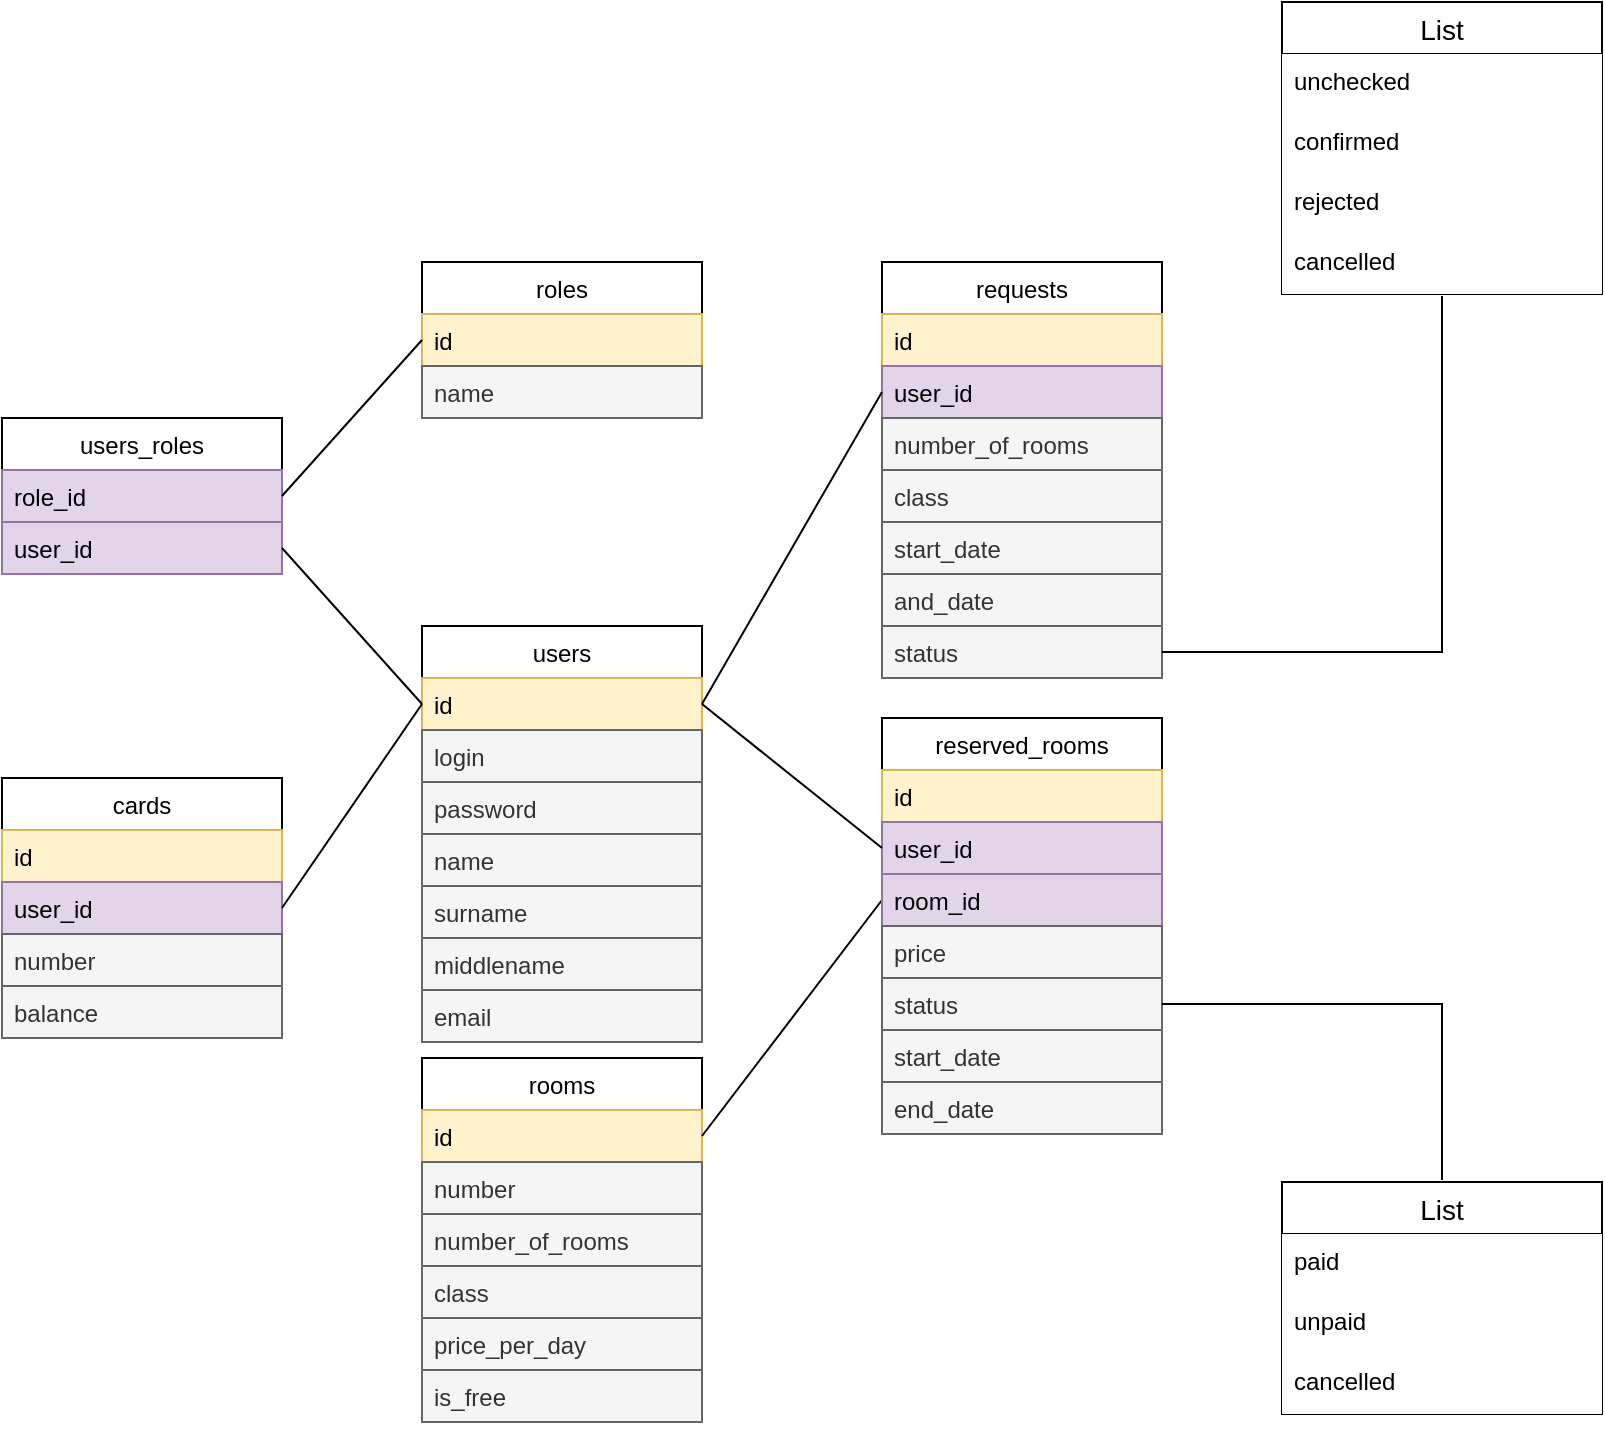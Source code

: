<mxfile version="14.7.4" type="embed"><diagram id="wFvefsIL0ojLdiCR4RyT" name="Page-1"><mxGraphModel dx="925" dy="644" grid="1" gridSize="10" guides="1" tooltips="1" connect="1" arrows="1" fold="1" page="1" pageScale="1" pageWidth="827" pageHeight="1169" math="0" shadow="0"><root><mxCell id="0"/><mxCell id="1" parent="0"/><mxCell id="2EfxvqZbN9Tx3ir7eFEx-1" value="users" style="swimlane;fontStyle=0;childLayout=stackLayout;horizontal=1;startSize=26;horizontalStack=0;resizeParent=1;resizeParentMax=0;resizeLast=0;collapsible=1;marginBottom=0;" parent="1" vertex="1"><mxGeometry x="220" y="332" width="140" height="208" as="geometry"/></mxCell><mxCell id="2EfxvqZbN9Tx3ir7eFEx-2" value="id" style="text;strokeColor=#d6b656;fillColor=#fff2cc;align=left;verticalAlign=top;spacingLeft=4;spacingRight=4;overflow=hidden;rotatable=0;points=[[0,0.5],[1,0.5]];portConstraint=eastwest;" parent="2EfxvqZbN9Tx3ir7eFEx-1" vertex="1"><mxGeometry y="26" width="140" height="26" as="geometry"/></mxCell><mxCell id="3" value="login" style="text;strokeColor=#666666;fillColor=#f5f5f5;align=left;verticalAlign=top;spacingLeft=4;spacingRight=4;overflow=hidden;rotatable=0;points=[[0,0.5],[1,0.5]];portConstraint=eastwest;fontColor=#333333;" parent="2EfxvqZbN9Tx3ir7eFEx-1" vertex="1"><mxGeometry y="52" width="140" height="26" as="geometry"/></mxCell><mxCell id="4" value="password" style="text;strokeColor=#666666;fillColor=#f5f5f5;align=left;verticalAlign=top;spacingLeft=4;spacingRight=4;overflow=hidden;rotatable=0;points=[[0,0.5],[1,0.5]];portConstraint=eastwest;fontColor=#333333;" parent="2EfxvqZbN9Tx3ir7eFEx-1" vertex="1"><mxGeometry y="78" width="140" height="26" as="geometry"/></mxCell><mxCell id="2EfxvqZbN9Tx3ir7eFEx-10" value="name" style="text;strokeColor=#666666;fillColor=#f5f5f5;align=left;verticalAlign=top;spacingLeft=4;spacingRight=4;overflow=hidden;rotatable=0;points=[[0,0.5],[1,0.5]];portConstraint=eastwest;fontColor=#333333;" parent="2EfxvqZbN9Tx3ir7eFEx-1" vertex="1"><mxGeometry y="104" width="140" height="26" as="geometry"/></mxCell><mxCell id="2EfxvqZbN9Tx3ir7eFEx-11" value="surname" style="text;strokeColor=#666666;fillColor=#f5f5f5;align=left;verticalAlign=top;spacingLeft=4;spacingRight=4;overflow=hidden;rotatable=0;points=[[0,0.5],[1,0.5]];portConstraint=eastwest;fontColor=#333333;" parent="2EfxvqZbN9Tx3ir7eFEx-1" vertex="1"><mxGeometry y="130" width="140" height="26" as="geometry"/></mxCell><mxCell id="2EfxvqZbN9Tx3ir7eFEx-12" value="middlename" style="text;strokeColor=#666666;fillColor=#f5f5f5;align=left;verticalAlign=top;spacingLeft=4;spacingRight=4;overflow=hidden;rotatable=0;points=[[0,0.5],[1,0.5]];portConstraint=eastwest;fontColor=#333333;" parent="2EfxvqZbN9Tx3ir7eFEx-1" vertex="1"><mxGeometry y="156" width="140" height="26" as="geometry"/></mxCell><mxCell id="IveBiRxqO5vdpKggcDoV-33" value="email" style="text;strokeColor=#666666;fillColor=#f5f5f5;align=left;verticalAlign=top;spacingLeft=4;spacingRight=4;overflow=hidden;rotatable=0;points=[[0,0.5],[1,0.5]];portConstraint=eastwest;fontColor=#333333;" parent="2EfxvqZbN9Tx3ir7eFEx-1" vertex="1"><mxGeometry y="182" width="140" height="26" as="geometry"/></mxCell><mxCell id="2EfxvqZbN9Tx3ir7eFEx-14" value="rooms" style="swimlane;fontStyle=0;childLayout=stackLayout;horizontal=1;startSize=26;horizontalStack=0;resizeParent=1;resizeParentMax=0;resizeLast=0;collapsible=1;marginBottom=0;" parent="1" vertex="1"><mxGeometry x="220" y="548" width="140" height="182" as="geometry"/></mxCell><mxCell id="2EfxvqZbN9Tx3ir7eFEx-15" value="id" style="text;strokeColor=#d6b656;fillColor=#fff2cc;align=left;verticalAlign=top;spacingLeft=4;spacingRight=4;overflow=hidden;rotatable=0;points=[[0,0.5],[1,0.5]];portConstraint=eastwest;" parent="2EfxvqZbN9Tx3ir7eFEx-14" vertex="1"><mxGeometry y="26" width="140" height="26" as="geometry"/></mxCell><mxCell id="IveBiRxqO5vdpKggcDoV-6" value="number" style="text;strokeColor=#666666;fillColor=#f5f5f5;align=left;verticalAlign=top;spacingLeft=4;spacingRight=4;overflow=hidden;rotatable=0;points=[[0,0.5],[1,0.5]];portConstraint=eastwest;fontColor=#333333;" parent="2EfxvqZbN9Tx3ir7eFEx-14" vertex="1"><mxGeometry y="52" width="140" height="26" as="geometry"/></mxCell><mxCell id="2EfxvqZbN9Tx3ir7eFEx-16" value="number_of_rooms" style="text;strokeColor=#666666;fillColor=#f5f5f5;align=left;verticalAlign=top;spacingLeft=4;spacingRight=4;overflow=hidden;rotatable=0;points=[[0,0.5],[1,0.5]];portConstraint=eastwest;fontColor=#333333;" parent="2EfxvqZbN9Tx3ir7eFEx-14" vertex="1"><mxGeometry y="78" width="140" height="26" as="geometry"/></mxCell><mxCell id="2EfxvqZbN9Tx3ir7eFEx-17" value="class" style="text;strokeColor=#666666;fillColor=#f5f5f5;align=left;verticalAlign=top;spacingLeft=4;spacingRight=4;overflow=hidden;rotatable=0;points=[[0,0.5],[1,0.5]];portConstraint=eastwest;fontColor=#333333;" parent="2EfxvqZbN9Tx3ir7eFEx-14" vertex="1"><mxGeometry y="104" width="140" height="26" as="geometry"/></mxCell><mxCell id="IveBiRxqO5vdpKggcDoV-7" value="price_per_day" style="text;strokeColor=#666666;fillColor=#f5f5f5;align=left;verticalAlign=top;spacingLeft=4;spacingRight=4;overflow=hidden;rotatable=0;points=[[0,0.5],[1,0.5]];portConstraint=eastwest;fontColor=#333333;" parent="2EfxvqZbN9Tx3ir7eFEx-14" vertex="1"><mxGeometry y="130" width="140" height="26" as="geometry"/></mxCell><mxCell id="IveBiRxqO5vdpKggcDoV-5" value="is_free" style="text;strokeColor=#666666;fillColor=#f5f5f5;align=left;verticalAlign=top;spacingLeft=4;spacingRight=4;overflow=hidden;rotatable=0;points=[[0,0.5],[1,0.5]];portConstraint=eastwest;fontColor=#333333;" parent="2EfxvqZbN9Tx3ir7eFEx-14" vertex="1"><mxGeometry y="156" width="140" height="26" as="geometry"/></mxCell><mxCell id="2EfxvqZbN9Tx3ir7eFEx-20" value="requests" style="swimlane;fontStyle=0;childLayout=stackLayout;horizontal=1;startSize=26;horizontalStack=0;resizeParent=1;resizeParentMax=0;resizeLast=0;collapsible=1;marginBottom=0;" parent="1" vertex="1"><mxGeometry x="450" y="150" width="140" height="208" as="geometry"/></mxCell><mxCell id="2EfxvqZbN9Tx3ir7eFEx-21" value="id" style="text;strokeColor=#d6b656;fillColor=#fff2cc;align=left;verticalAlign=top;spacingLeft=4;spacingRight=4;overflow=hidden;rotatable=0;points=[[0,0.5],[1,0.5]];portConstraint=eastwest;" parent="2EfxvqZbN9Tx3ir7eFEx-20" vertex="1"><mxGeometry y="26" width="140" height="26" as="geometry"/></mxCell><mxCell id="2EfxvqZbN9Tx3ir7eFEx-22" value="user_id" style="text;strokeColor=#9673a6;fillColor=#e1d5e7;align=left;verticalAlign=top;spacingLeft=4;spacingRight=4;overflow=hidden;rotatable=0;points=[[0,0.5],[1,0.5]];portConstraint=eastwest;" parent="2EfxvqZbN9Tx3ir7eFEx-20" vertex="1"><mxGeometry y="52" width="140" height="26" as="geometry"/></mxCell><mxCell id="IveBiRxqO5vdpKggcDoV-2" value="number_of_rooms" style="text;strokeColor=#666666;fillColor=#f5f5f5;align=left;verticalAlign=top;spacingLeft=4;spacingRight=4;overflow=hidden;rotatable=0;points=[[0,0.5],[1,0.5]];portConstraint=eastwest;fontColor=#333333;" parent="2EfxvqZbN9Tx3ir7eFEx-20" vertex="1"><mxGeometry y="78" width="140" height="26" as="geometry"/></mxCell><mxCell id="IveBiRxqO5vdpKggcDoV-3" value="class" style="text;strokeColor=#666666;fillColor=#f5f5f5;align=left;verticalAlign=top;spacingLeft=4;spacingRight=4;overflow=hidden;rotatable=0;points=[[0,0.5],[1,0.5]];portConstraint=eastwest;fontColor=#333333;" parent="2EfxvqZbN9Tx3ir7eFEx-20" vertex="1"><mxGeometry y="104" width="140" height="26" as="geometry"/></mxCell><mxCell id="IveBiRxqO5vdpKggcDoV-4" value="start_date" style="text;strokeColor=#666666;fillColor=#f5f5f5;align=left;verticalAlign=top;spacingLeft=4;spacingRight=4;overflow=hidden;rotatable=0;points=[[0,0.5],[1,0.5]];portConstraint=eastwest;fontColor=#333333;" parent="2EfxvqZbN9Tx3ir7eFEx-20" vertex="1"><mxGeometry y="130" width="140" height="26" as="geometry"/></mxCell><mxCell id="IveBiRxqO5vdpKggcDoV-30" value="and_date" style="text;strokeColor=#666666;fillColor=#f5f5f5;align=left;verticalAlign=top;spacingLeft=4;spacingRight=4;overflow=hidden;rotatable=0;points=[[0,0.5],[1,0.5]];portConstraint=eastwest;fontColor=#333333;" parent="2EfxvqZbN9Tx3ir7eFEx-20" vertex="1"><mxGeometry y="156" width="140" height="26" as="geometry"/></mxCell><mxCell id="IveBiRxqO5vdpKggcDoV-1" value="status" style="text;strokeColor=#666666;fillColor=#f5f5f5;align=left;verticalAlign=top;spacingLeft=4;spacingRight=4;overflow=hidden;rotatable=0;points=[[0,0.5],[1,0.5]];portConstraint=eastwest;fontColor=#333333;" parent="2EfxvqZbN9Tx3ir7eFEx-20" vertex="1"><mxGeometry y="182" width="140" height="26" as="geometry"/></mxCell><mxCell id="2EfxvqZbN9Tx3ir7eFEx-26" value="roles" style="swimlane;fontStyle=0;childLayout=stackLayout;horizontal=1;startSize=26;horizontalStack=0;resizeParent=1;resizeParentMax=0;resizeLast=0;collapsible=1;marginBottom=0;" parent="1" vertex="1"><mxGeometry x="220" y="150" width="140" height="78" as="geometry"/></mxCell><mxCell id="2EfxvqZbN9Tx3ir7eFEx-27" value="id" style="text;strokeColor=#d6b656;fillColor=#fff2cc;align=left;verticalAlign=top;spacingLeft=4;spacingRight=4;overflow=hidden;rotatable=0;points=[[0,0.5],[1,0.5]];portConstraint=eastwest;" parent="2EfxvqZbN9Tx3ir7eFEx-26" vertex="1"><mxGeometry y="26" width="140" height="26" as="geometry"/></mxCell><mxCell id="2EfxvqZbN9Tx3ir7eFEx-28" value="name" style="text;strokeColor=#666666;fillColor=#f5f5f5;align=left;verticalAlign=top;spacingLeft=4;spacingRight=4;overflow=hidden;rotatable=0;points=[[0,0.5],[1,0.5]];portConstraint=eastwest;fontColor=#333333;" parent="2EfxvqZbN9Tx3ir7eFEx-26" vertex="1"><mxGeometry y="52" width="140" height="26" as="geometry"/></mxCell><mxCell id="2EfxvqZbN9Tx3ir7eFEx-30" value="users_roles" style="swimlane;fontStyle=0;childLayout=stackLayout;horizontal=1;startSize=26;horizontalStack=0;resizeParent=1;resizeParentMax=0;resizeLast=0;collapsible=1;marginBottom=0;" parent="1" vertex="1"><mxGeometry x="10" y="228" width="140" height="78" as="geometry"/></mxCell><mxCell id="2EfxvqZbN9Tx3ir7eFEx-33" value="role_id" style="text;strokeColor=#9673a6;fillColor=#e1d5e7;align=left;verticalAlign=top;spacingLeft=4;spacingRight=4;overflow=hidden;rotatable=0;points=[[0,0.5],[1,0.5]];portConstraint=eastwest;" parent="2EfxvqZbN9Tx3ir7eFEx-30" vertex="1"><mxGeometry y="26" width="140" height="26" as="geometry"/></mxCell><mxCell id="2EfxvqZbN9Tx3ir7eFEx-32" value="user_id" style="text;strokeColor=#9673a6;fillColor=#e1d5e7;align=left;verticalAlign=top;spacingLeft=4;spacingRight=4;overflow=hidden;rotatable=0;points=[[0,0.5],[1,0.5]];portConstraint=eastwest;" parent="2EfxvqZbN9Tx3ir7eFEx-30" vertex="1"><mxGeometry y="52" width="140" height="26" as="geometry"/></mxCell><mxCell id="2EfxvqZbN9Tx3ir7eFEx-35" value="" style="endArrow=none;html=1;rounded=0;entryX=0;entryY=0.5;entryDx=0;entryDy=0;exitX=1;exitY=0.5;exitDx=0;exitDy=0;" parent="1" source="2EfxvqZbN9Tx3ir7eFEx-33" target="2EfxvqZbN9Tx3ir7eFEx-27" edge="1"><mxGeometry width="50" height="50" relative="1" as="geometry"><mxPoint x="260" y="458" as="sourcePoint"/><mxPoint x="310" y="408" as="targetPoint"/></mxGeometry></mxCell><mxCell id="2EfxvqZbN9Tx3ir7eFEx-36" value="" style="endArrow=none;html=1;rounded=0;exitX=1;exitY=0.5;exitDx=0;exitDy=0;entryX=0;entryY=0.5;entryDx=0;entryDy=0;" parent="1" source="2EfxvqZbN9Tx3ir7eFEx-32" target="2EfxvqZbN9Tx3ir7eFEx-2" edge="1"><mxGeometry width="50" height="50" relative="1" as="geometry"><mxPoint x="260" y="458" as="sourcePoint"/><mxPoint x="310" y="408" as="targetPoint"/></mxGeometry></mxCell><mxCell id="2EfxvqZbN9Tx3ir7eFEx-37" value="" style="endArrow=none;html=1;rounded=0;entryX=1;entryY=0.5;entryDx=0;entryDy=0;exitX=0;exitY=0.5;exitDx=0;exitDy=0;" parent="1" source="2EfxvqZbN9Tx3ir7eFEx-22" target="2EfxvqZbN9Tx3ir7eFEx-2" edge="1"><mxGeometry width="50" height="50" relative="1" as="geometry"><mxPoint x="260" y="458" as="sourcePoint"/><mxPoint x="310" y="408" as="targetPoint"/></mxGeometry></mxCell><mxCell id="2EfxvqZbN9Tx3ir7eFEx-38" value="" style="endArrow=none;html=1;rounded=0;entryX=0;entryY=0.5;entryDx=0;entryDy=0;exitX=1;exitY=0.5;exitDx=0;exitDy=0;" parent="1" source="2EfxvqZbN9Tx3ir7eFEx-15" target="2EfxvqZbN9Tx3ir7eFEx-23" edge="1"><mxGeometry width="50" height="50" relative="1" as="geometry"><mxPoint x="260" y="458" as="sourcePoint"/><mxPoint x="310" y="408" as="targetPoint"/></mxGeometry></mxCell><mxCell id="IveBiRxqO5vdpKggcDoV-12" value="cards" style="swimlane;fontStyle=0;childLayout=stackLayout;horizontal=1;startSize=26;horizontalStack=0;resizeParent=1;resizeParentMax=0;resizeLast=0;collapsible=1;marginBottom=0;" parent="1" vertex="1"><mxGeometry x="10" y="408" width="140" height="130" as="geometry"/></mxCell><mxCell id="IveBiRxqO5vdpKggcDoV-13" value="id" style="text;strokeColor=#d6b656;fillColor=#fff2cc;align=left;verticalAlign=top;spacingLeft=4;spacingRight=4;overflow=hidden;rotatable=0;points=[[0,0.5],[1,0.5]];portConstraint=eastwest;" parent="IveBiRxqO5vdpKggcDoV-12" vertex="1"><mxGeometry y="26" width="140" height="26" as="geometry"/></mxCell><mxCell id="IveBiRxqO5vdpKggcDoV-14" value="user_id" style="text;strokeColor=#9673a6;fillColor=#e1d5e7;align=left;verticalAlign=top;spacingLeft=4;spacingRight=4;overflow=hidden;rotatable=0;points=[[0,0.5],[1,0.5]];portConstraint=eastwest;" parent="IveBiRxqO5vdpKggcDoV-12" vertex="1"><mxGeometry y="52" width="140" height="26" as="geometry"/></mxCell><mxCell id="IveBiRxqO5vdpKggcDoV-15" value="number" style="text;strokeColor=#666666;fillColor=#f5f5f5;align=left;verticalAlign=top;spacingLeft=4;spacingRight=4;overflow=hidden;rotatable=0;points=[[0,0.5],[1,0.5]];portConstraint=eastwest;fontColor=#333333;" parent="IveBiRxqO5vdpKggcDoV-12" vertex="1"><mxGeometry y="78" width="140" height="26" as="geometry"/></mxCell><mxCell id="IveBiRxqO5vdpKggcDoV-16" value="balance" style="text;strokeColor=#666666;fillColor=#f5f5f5;align=left;verticalAlign=top;spacingLeft=4;spacingRight=4;overflow=hidden;rotatable=0;points=[[0,0.5],[1,0.5]];portConstraint=eastwest;fontColor=#333333;" parent="IveBiRxqO5vdpKggcDoV-12" vertex="1"><mxGeometry y="104" width="140" height="26" as="geometry"/></mxCell><mxCell id="IveBiRxqO5vdpKggcDoV-18" value="" style="endArrow=none;html=1;rounded=0;entryX=0;entryY=0.5;entryDx=0;entryDy=0;exitX=1;exitY=0.5;exitDx=0;exitDy=0;" parent="1" source="IveBiRxqO5vdpKggcDoV-12" target="2EfxvqZbN9Tx3ir7eFEx-2" edge="1"><mxGeometry width="50" height="50" relative="1" as="geometry"><mxPoint x="450" y="498" as="sourcePoint"/><mxPoint x="500" y="448" as="targetPoint"/></mxGeometry></mxCell><mxCell id="IveBiRxqO5vdpKggcDoV-20" value="reserved_rooms" style="swimlane;fontStyle=0;childLayout=stackLayout;horizontal=1;startSize=26;horizontalStack=0;resizeParent=1;resizeParentMax=0;resizeLast=0;collapsible=1;marginBottom=0;" parent="1" vertex="1"><mxGeometry x="450" y="378" width="140" height="208" as="geometry"/></mxCell><mxCell id="IveBiRxqO5vdpKggcDoV-21" value="id" style="text;strokeColor=#d6b656;fillColor=#fff2cc;align=left;verticalAlign=top;spacingLeft=4;spacingRight=4;overflow=hidden;rotatable=0;points=[[0,0.5],[1,0.5]];portConstraint=eastwest;" parent="IveBiRxqO5vdpKggcDoV-20" vertex="1"><mxGeometry y="26" width="140" height="26" as="geometry"/></mxCell><mxCell id="IveBiRxqO5vdpKggcDoV-26" value="user_id" style="text;strokeColor=#9673a6;fillColor=#e1d5e7;align=left;verticalAlign=top;spacingLeft=4;spacingRight=4;overflow=hidden;rotatable=0;points=[[0,0.5],[1,0.5]];portConstraint=eastwest;" parent="IveBiRxqO5vdpKggcDoV-20" vertex="1"><mxGeometry y="52" width="140" height="26" as="geometry"/></mxCell><mxCell id="2EfxvqZbN9Tx3ir7eFEx-23" value="room_id" style="text;strokeColor=#9673a6;fillColor=#e1d5e7;align=left;verticalAlign=top;spacingLeft=4;spacingRight=4;overflow=hidden;rotatable=0;points=[[0,0.5],[1,0.5]];portConstraint=eastwest;" parent="IveBiRxqO5vdpKggcDoV-20" vertex="1"><mxGeometry y="78" width="140" height="26" as="geometry"/></mxCell><mxCell id="IveBiRxqO5vdpKggcDoV-32" value="price" style="text;strokeColor=#666666;fillColor=#f5f5f5;align=left;verticalAlign=top;spacingLeft=4;spacingRight=4;overflow=hidden;rotatable=0;points=[[0,0.5],[1,0.5]];portConstraint=eastwest;fontColor=#333333;" parent="IveBiRxqO5vdpKggcDoV-20" vertex="1"><mxGeometry y="104" width="140" height="26" as="geometry"/></mxCell><mxCell id="IveBiRxqO5vdpKggcDoV-28" value="status" style="text;align=left;verticalAlign=top;spacingLeft=4;spacingRight=4;overflow=hidden;rotatable=0;points=[[0,0.5],[1,0.5]];portConstraint=eastwest;fillColor=#f5f5f5;fontColor=#333333;strokeColor=#666666;" parent="IveBiRxqO5vdpKggcDoV-20" vertex="1"><mxGeometry y="130" width="140" height="26" as="geometry"/></mxCell><mxCell id="IveBiRxqO5vdpKggcDoV-29" value="start_date" style="text;align=left;verticalAlign=top;spacingLeft=4;spacingRight=4;overflow=hidden;rotatable=0;points=[[0,0.5],[1,0.5]];portConstraint=eastwest;fillColor=#f5f5f5;fontColor=#333333;strokeColor=#666666;" parent="IveBiRxqO5vdpKggcDoV-20" vertex="1"><mxGeometry y="156" width="140" height="26" as="geometry"/></mxCell><mxCell id="IveBiRxqO5vdpKggcDoV-31" value="end_date" style="text;align=left;verticalAlign=top;spacingLeft=4;spacingRight=4;overflow=hidden;rotatable=0;points=[[0,0.5],[1,0.5]];portConstraint=eastwest;fillColor=#f5f5f5;fontColor=#333333;strokeColor=#666666;" parent="IveBiRxqO5vdpKggcDoV-20" vertex="1"><mxGeometry y="182" width="140" height="26" as="geometry"/></mxCell><mxCell id="IveBiRxqO5vdpKggcDoV-27" value="" style="endArrow=none;html=1;rounded=0;exitX=0;exitY=0.5;exitDx=0;exitDy=0;entryX=1;entryY=0.5;entryDx=0;entryDy=0;" parent="1" source="IveBiRxqO5vdpKggcDoV-26" target="2EfxvqZbN9Tx3ir7eFEx-2" edge="1"><mxGeometry width="50" height="50" relative="1" as="geometry"><mxPoint x="320" y="498" as="sourcePoint"/><mxPoint x="370" y="448" as="targetPoint"/></mxGeometry></mxCell><mxCell id="5" value="List" style="swimlane;fontStyle=0;childLayout=stackLayout;horizontal=1;startSize=26;horizontalStack=0;resizeParent=1;resizeParentMax=0;resizeLast=0;collapsible=1;marginBottom=0;align=center;fontSize=14;rounded=0;swimlaneLine=1;perimeterSpacing=1;" vertex="1" parent="1"><mxGeometry x="650" y="20" width="160" height="146" as="geometry"/></mxCell><mxCell id="6" value="unchecked" style="text;spacingLeft=4;spacingRight=4;overflow=hidden;rotatable=0;points=[[0,0.5],[1,0.5]];portConstraint=eastwest;fontSize=12;fillColor=#ffffff;" vertex="1" parent="5"><mxGeometry y="26" width="160" height="30" as="geometry"/></mxCell><mxCell id="7" value="confirmed" style="text;strokeColor=none;spacingLeft=4;spacingRight=4;overflow=hidden;rotatable=0;points=[[0,0.5],[1,0.5]];portConstraint=eastwest;fontSize=12;fillColor=#ffffff;" vertex="1" parent="5"><mxGeometry y="56" width="160" height="30" as="geometry"/></mxCell><mxCell id="8" value="rejected" style="text;strokeColor=none;spacingLeft=4;spacingRight=4;overflow=hidden;rotatable=0;points=[[0,0.5],[1,0.5]];portConstraint=eastwest;fontSize=12;fillColor=#ffffff;" vertex="1" parent="5"><mxGeometry y="86" width="160" height="30" as="geometry"/></mxCell><mxCell id="9" value="cancelled" style="text;strokeColor=none;spacingLeft=4;spacingRight=4;overflow=hidden;rotatable=0;points=[[0,0.5],[1,0.5]];portConstraint=eastwest;fontSize=12;fillColor=#ffffff;" vertex="1" parent="5"><mxGeometry y="116" width="160" height="30" as="geometry"/></mxCell><mxCell id="11" value="" style="endArrow=none;html=1;rounded=0;entryX=1;entryY=0.5;entryDx=0;entryDy=0;exitX=0.5;exitY=1;exitDx=0;exitDy=0;" edge="1" parent="1" source="5" target="IveBiRxqO5vdpKggcDoV-1"><mxGeometry width="50" height="50" relative="1" as="geometry"><mxPoint x="770" y="220" as="sourcePoint"/><mxPoint x="680" y="376" as="targetPoint"/><Array as="points"><mxPoint x="730" y="345"/></Array></mxGeometry></mxCell><mxCell id="12" value="List" style="swimlane;fontStyle=0;childLayout=stackLayout;horizontal=1;startSize=26;horizontalStack=0;resizeParent=1;resizeParentMax=0;resizeLast=0;collapsible=1;marginBottom=0;align=center;fontSize=14;rounded=0;swimlaneLine=1;perimeterSpacing=1;" vertex="1" parent="1"><mxGeometry x="650" y="610" width="160" height="116" as="geometry"/></mxCell><mxCell id="13" value="paid" style="text;spacingLeft=4;spacingRight=4;overflow=hidden;rotatable=0;points=[[0,0.5],[1,0.5]];portConstraint=eastwest;fontSize=12;fillColor=#ffffff;" vertex="1" parent="12"><mxGeometry y="26" width="160" height="30" as="geometry"/></mxCell><mxCell id="14" value="unpaid" style="text;strokeColor=none;spacingLeft=4;spacingRight=4;overflow=hidden;rotatable=0;points=[[0,0.5],[1,0.5]];portConstraint=eastwest;fontSize=12;fillColor=#ffffff;" vertex="1" parent="12"><mxGeometry y="56" width="160" height="30" as="geometry"/></mxCell><mxCell id="15" value="cancelled" style="text;strokeColor=none;spacingLeft=4;spacingRight=4;overflow=hidden;rotatable=0;points=[[0,0.5],[1,0.5]];portConstraint=eastwest;fontSize=12;fillColor=#ffffff;" vertex="1" parent="12"><mxGeometry y="86" width="160" height="30" as="geometry"/></mxCell><mxCell id="17" value="" style="endArrow=none;html=1;rounded=0;entryX=1;entryY=0.5;entryDx=0;entryDy=0;exitX=0.5;exitY=0;exitDx=0;exitDy=0;" edge="1" parent="1" source="12" target="IveBiRxqO5vdpKggcDoV-28"><mxGeometry width="50" height="50" relative="1" as="geometry"><mxPoint x="740" y="177" as="sourcePoint"/><mxPoint x="600" y="355" as="targetPoint"/><Array as="points"><mxPoint x="730" y="521"/></Array></mxGeometry></mxCell></root></mxGraphModel></diagram></mxfile>